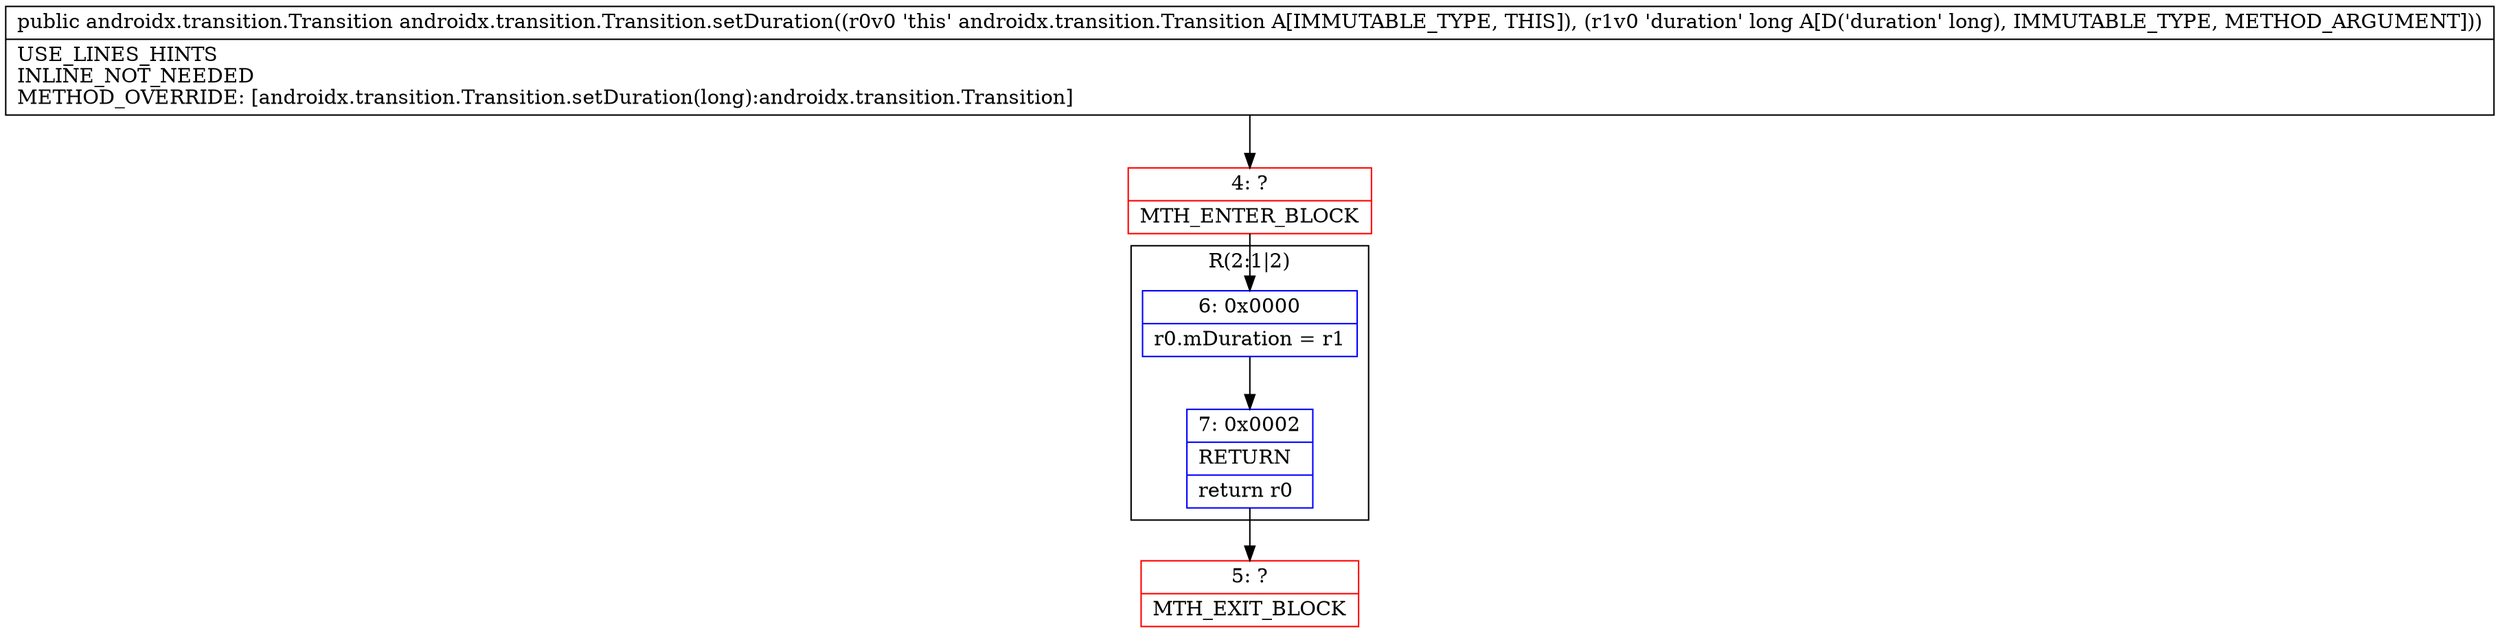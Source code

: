 digraph "CFG forandroidx.transition.Transition.setDuration(J)Landroidx\/transition\/Transition;" {
subgraph cluster_Region_1170417257 {
label = "R(2:1|2)";
node [shape=record,color=blue];
Node_6 [shape=record,label="{6\:\ 0x0000|r0.mDuration = r1\l}"];
Node_7 [shape=record,label="{7\:\ 0x0002|RETURN\l|return r0\l}"];
}
Node_4 [shape=record,color=red,label="{4\:\ ?|MTH_ENTER_BLOCK\l}"];
Node_5 [shape=record,color=red,label="{5\:\ ?|MTH_EXIT_BLOCK\l}"];
MethodNode[shape=record,label="{public androidx.transition.Transition androidx.transition.Transition.setDuration((r0v0 'this' androidx.transition.Transition A[IMMUTABLE_TYPE, THIS]), (r1v0 'duration' long A[D('duration' long), IMMUTABLE_TYPE, METHOD_ARGUMENT]))  | USE_LINES_HINTS\lINLINE_NOT_NEEDED\lMETHOD_OVERRIDE: [androidx.transition.Transition.setDuration(long):androidx.transition.Transition]\l}"];
MethodNode -> Node_4;Node_6 -> Node_7;
Node_7 -> Node_5;
Node_4 -> Node_6;
}

